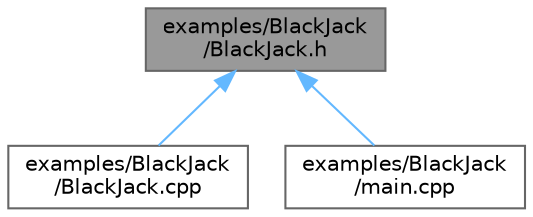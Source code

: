 digraph "examples/BlackJack/BlackJack.h"
{
 // LATEX_PDF_SIZE
  bgcolor="transparent";
  edge [fontname=Helvetica,fontsize=10,labelfontname=Helvetica,labelfontsize=10];
  node [fontname=Helvetica,fontsize=10,shape=box,height=0.2,width=0.4];
  Node1 [id="Node000001",label="examples/BlackJack\l/BlackJack.h",height=0.2,width=0.4,color="gray40", fillcolor="grey60", style="filled", fontcolor="black",tooltip=" "];
  Node1 -> Node2 [id="edge1_Node000001_Node000002",dir="back",color="steelblue1",style="solid",tooltip=" "];
  Node2 [id="Node000002",label="examples/BlackJack\l/BlackJack.cpp",height=0.2,width=0.4,color="grey40", fillcolor="white", style="filled",URL="$_black_jack_8cpp.html",tooltip=" "];
  Node1 -> Node3 [id="edge2_Node000001_Node000003",dir="back",color="steelblue1",style="solid",tooltip=" "];
  Node3 [id="Node000003",label="examples/BlackJack\l/main.cpp",height=0.2,width=0.4,color="grey40", fillcolor="white", style="filled",URL="$_black_jack_2main_8cpp.html",tooltip=" "];
}
